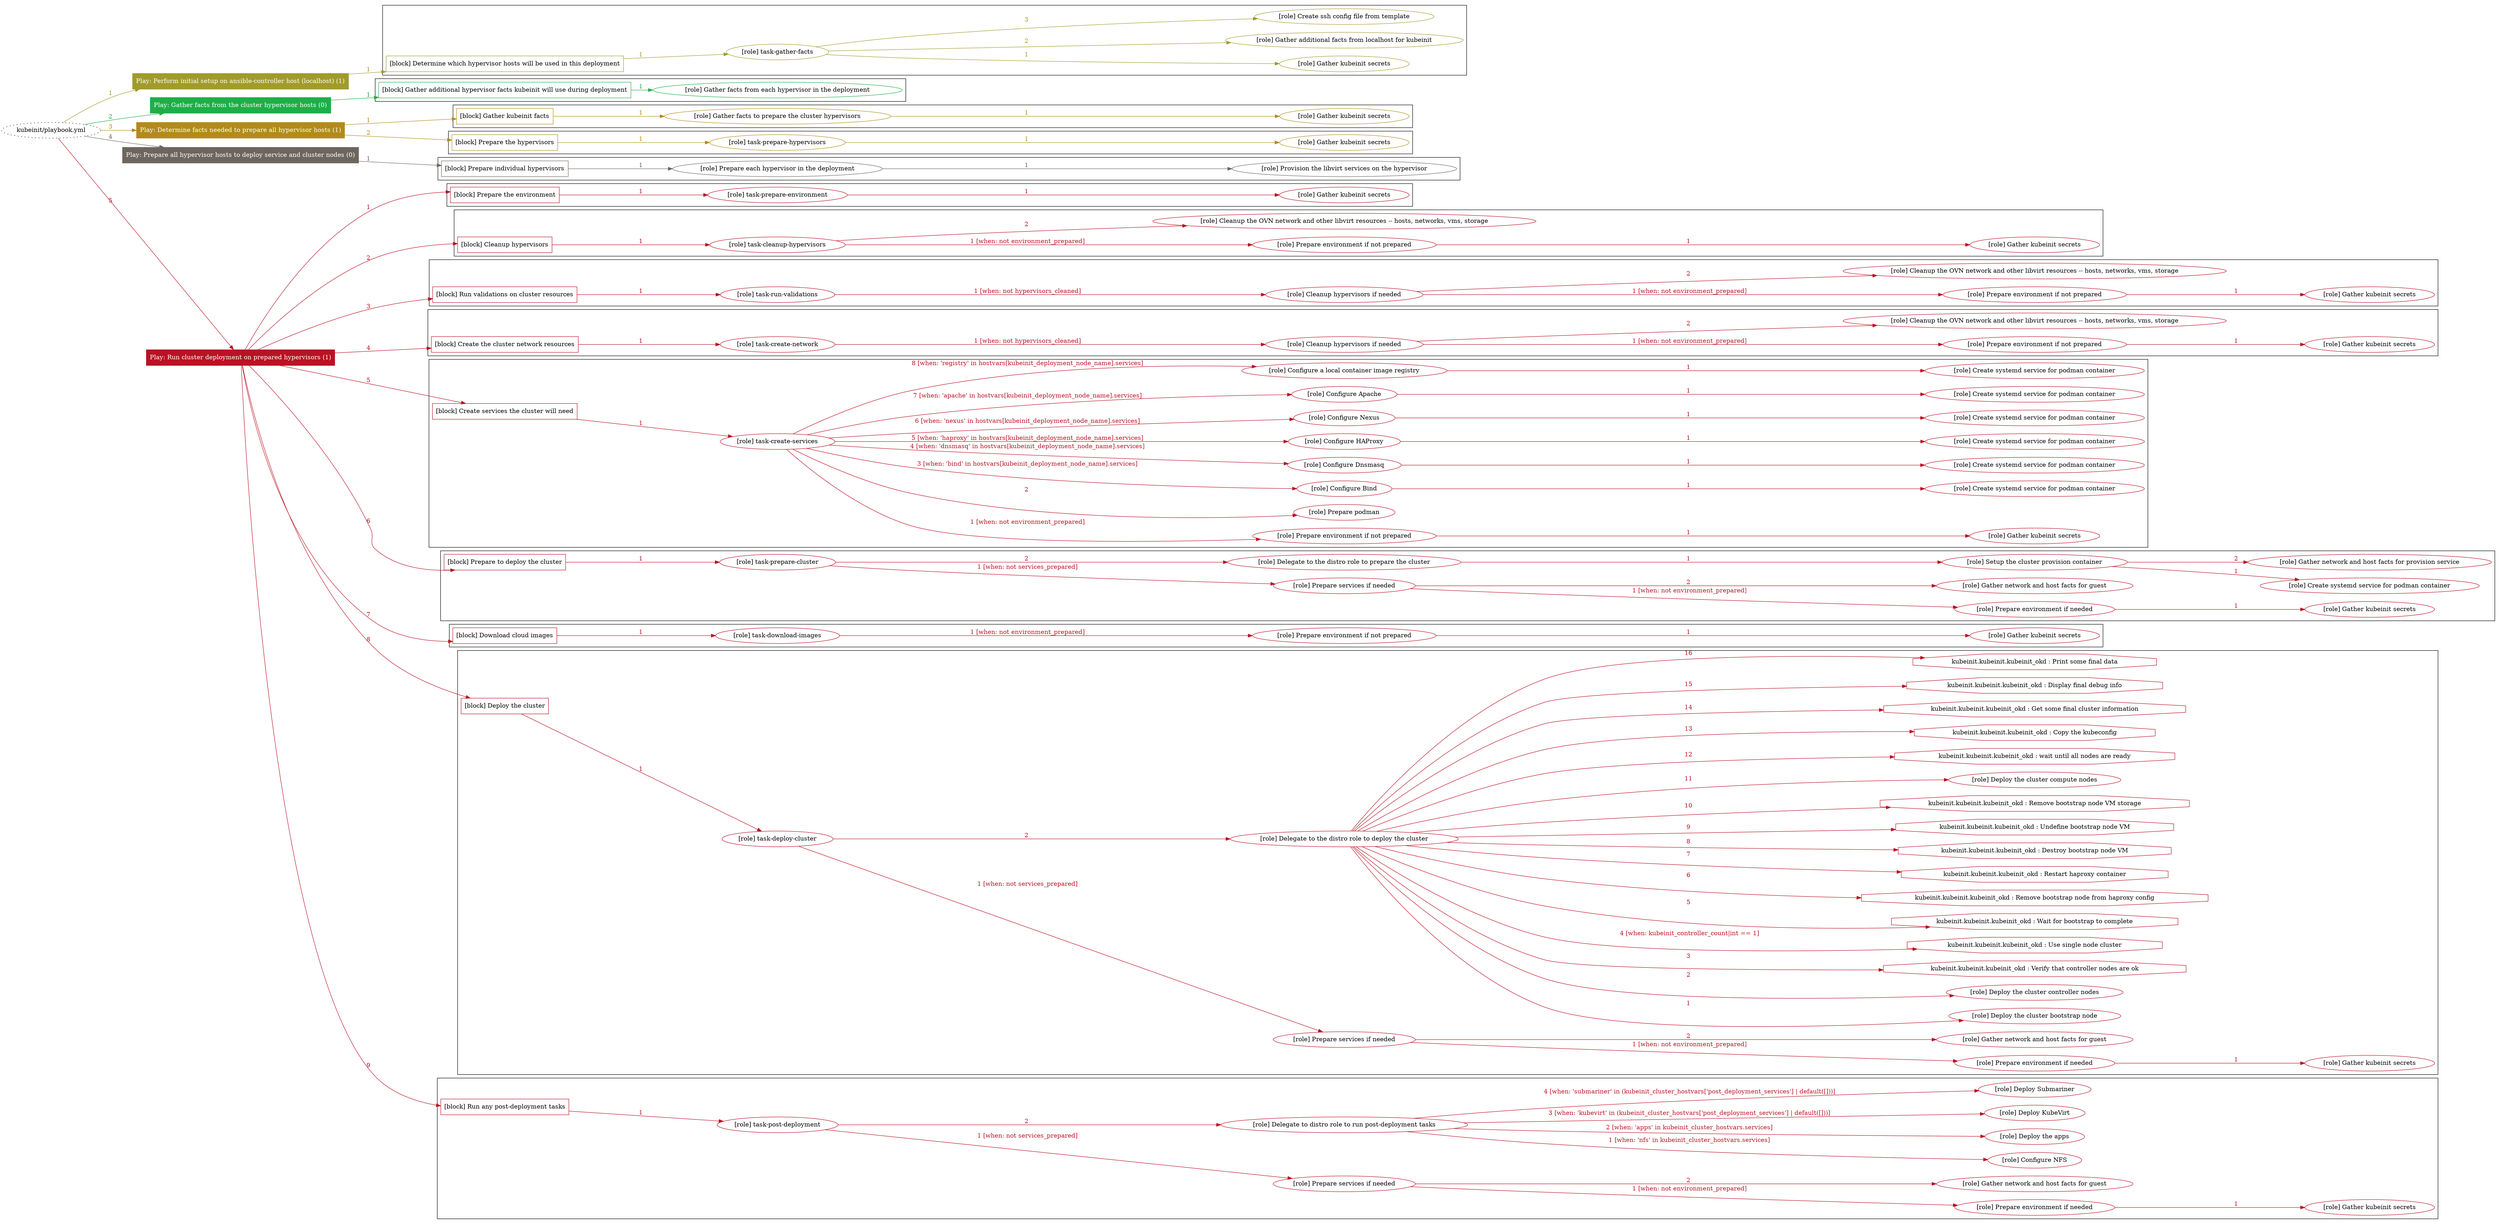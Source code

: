 digraph {
	graph [concentrate=true ordering=in rankdir=LR ratio=fill]
	edge [esep=5 sep=10]
	"kubeinit/playbook.yml" [URL="/home/runner/work/kubeinit/kubeinit/kubeinit/playbook.yml" id=playbook_cdcf91ca style=dotted]
	"kubeinit/playbook.yml" -> play_20000c33 [label="1 " color="#a19b2b" fontcolor="#a19b2b" id=edge_b2b30b77 labeltooltip="1 " tooltip="1 "]
	subgraph "Play: Perform initial setup on ansible-controller host (localhost) (1)" {
		play_20000c33 [label="Play: Perform initial setup on ansible-controller host (localhost) (1)" URL="/home/runner/work/kubeinit/kubeinit/kubeinit/playbook.yml" color="#a19b2b" fontcolor="#ffffff" id=play_20000c33 shape=box style=filled tooltip=localhost]
		play_20000c33 -> block_fe7b8120 [label=1 color="#a19b2b" fontcolor="#a19b2b" id=edge_cc1b1c61 labeltooltip=1 tooltip=1]
		subgraph cluster_block_fe7b8120 {
			block_fe7b8120 [label="[block] Determine which hypervisor hosts will be used in this deployment" URL="/home/runner/work/kubeinit/kubeinit/kubeinit/playbook.yml" color="#a19b2b" id=block_fe7b8120 labeltooltip="Determine which hypervisor hosts will be used in this deployment" shape=box tooltip="Determine which hypervisor hosts will be used in this deployment"]
			block_fe7b8120 -> role_e2d77a58 [label="1 " color="#a19b2b" fontcolor="#a19b2b" id=edge_cd5fce16 labeltooltip="1 " tooltip="1 "]
			subgraph "task-gather-facts" {
				role_e2d77a58 [label="[role] task-gather-facts" URL="/home/runner/work/kubeinit/kubeinit/kubeinit/playbook.yml" color="#a19b2b" id=role_e2d77a58 tooltip="task-gather-facts"]
				role_e2d77a58 -> role_bd6560f5 [label="1 " color="#a19b2b" fontcolor="#a19b2b" id=edge_88cd9d3e labeltooltip="1 " tooltip="1 "]
				subgraph "Gather kubeinit secrets" {
					role_bd6560f5 [label="[role] Gather kubeinit secrets" URL="/home/runner/.ansible/collections/ansible_collections/kubeinit/kubeinit/roles/kubeinit_prepare/tasks/build_hypervisors_group.yml" color="#a19b2b" id=role_bd6560f5 tooltip="Gather kubeinit secrets"]
				}
				role_e2d77a58 -> role_5f277243 [label="2 " color="#a19b2b" fontcolor="#a19b2b" id=edge_ef318322 labeltooltip="2 " tooltip="2 "]
				subgraph "Gather additional facts from localhost for kubeinit" {
					role_5f277243 [label="[role] Gather additional facts from localhost for kubeinit" URL="/home/runner/.ansible/collections/ansible_collections/kubeinit/kubeinit/roles/kubeinit_prepare/tasks/build_hypervisors_group.yml" color="#a19b2b" id=role_5f277243 tooltip="Gather additional facts from localhost for kubeinit"]
				}
				role_e2d77a58 -> role_e920f8eb [label="3 " color="#a19b2b" fontcolor="#a19b2b" id=edge_49e1c3e4 labeltooltip="3 " tooltip="3 "]
				subgraph "Create ssh config file from template" {
					role_e920f8eb [label="[role] Create ssh config file from template" URL="/home/runner/.ansible/collections/ansible_collections/kubeinit/kubeinit/roles/kubeinit_prepare/tasks/build_hypervisors_group.yml" color="#a19b2b" id=role_e920f8eb tooltip="Create ssh config file from template"]
				}
			}
		}
	}
	"kubeinit/playbook.yml" -> play_f40bc99e [label="2 " color="#1eae48" fontcolor="#1eae48" id=edge_8e797266 labeltooltip="2 " tooltip="2 "]
	subgraph "Play: Gather facts from the cluster hypervisor hosts (0)" {
		play_f40bc99e [label="Play: Gather facts from the cluster hypervisor hosts (0)" URL="/home/runner/work/kubeinit/kubeinit/kubeinit/playbook.yml" color="#1eae48" fontcolor="#ffffff" id=play_f40bc99e shape=box style=filled tooltip="Play: Gather facts from the cluster hypervisor hosts (0)"]
		play_f40bc99e -> block_2a75edd6 [label=1 color="#1eae48" fontcolor="#1eae48" id=edge_782f94c9 labeltooltip=1 tooltip=1]
		subgraph cluster_block_2a75edd6 {
			block_2a75edd6 [label="[block] Gather additional hypervisor facts kubeinit will use during deployment" URL="/home/runner/work/kubeinit/kubeinit/kubeinit/playbook.yml" color="#1eae48" id=block_2a75edd6 labeltooltip="Gather additional hypervisor facts kubeinit will use during deployment" shape=box tooltip="Gather additional hypervisor facts kubeinit will use during deployment"]
			block_2a75edd6 -> role_65287546 [label="1 " color="#1eae48" fontcolor="#1eae48" id=edge_516114f4 labeltooltip="1 " tooltip="1 "]
			subgraph "Gather facts from each hypervisor in the deployment" {
				role_65287546 [label="[role] Gather facts from each hypervisor in the deployment" URL="/home/runner/work/kubeinit/kubeinit/kubeinit/playbook.yml" color="#1eae48" id=role_65287546 tooltip="Gather facts from each hypervisor in the deployment"]
			}
		}
	}
	"kubeinit/playbook.yml" -> play_60d10ea7 [label="3 " color="#b28b19" fontcolor="#b28b19" id=edge_b1727bb1 labeltooltip="3 " tooltip="3 "]
	subgraph "Play: Determine facts needed to prepare all hypervisor hosts (1)" {
		play_60d10ea7 [label="Play: Determine facts needed to prepare all hypervisor hosts (1)" URL="/home/runner/work/kubeinit/kubeinit/kubeinit/playbook.yml" color="#b28b19" fontcolor="#ffffff" id=play_60d10ea7 shape=box style=filled tooltip=localhost]
		play_60d10ea7 -> block_5278f929 [label=1 color="#b28b19" fontcolor="#b28b19" id=edge_2fda7fba labeltooltip=1 tooltip=1]
		subgraph cluster_block_5278f929 {
			block_5278f929 [label="[block] Gather kubeinit facts" URL="/home/runner/work/kubeinit/kubeinit/kubeinit/playbook.yml" color="#b28b19" id=block_5278f929 labeltooltip="Gather kubeinit facts" shape=box tooltip="Gather kubeinit facts"]
			block_5278f929 -> role_9962c136 [label="1 " color="#b28b19" fontcolor="#b28b19" id=edge_bae1a397 labeltooltip="1 " tooltip="1 "]
			subgraph "Gather facts to prepare the cluster hypervisors" {
				role_9962c136 [label="[role] Gather facts to prepare the cluster hypervisors" URL="/home/runner/work/kubeinit/kubeinit/kubeinit/playbook.yml" color="#b28b19" id=role_9962c136 tooltip="Gather facts to prepare the cluster hypervisors"]
				role_9962c136 -> role_4e48b8d2 [label="1 " color="#b28b19" fontcolor="#b28b19" id=edge_96f3c846 labeltooltip="1 " tooltip="1 "]
				subgraph "Gather kubeinit secrets" {
					role_4e48b8d2 [label="[role] Gather kubeinit secrets" URL="/home/runner/.ansible/collections/ansible_collections/kubeinit/kubeinit/roles/kubeinit_prepare/tasks/gather_kubeinit_facts.yml" color="#b28b19" id=role_4e48b8d2 tooltip="Gather kubeinit secrets"]
				}
			}
		}
		play_60d10ea7 -> block_e19848ca [label=2 color="#b28b19" fontcolor="#b28b19" id=edge_10f6b3ef labeltooltip=2 tooltip=2]
		subgraph cluster_block_e19848ca {
			block_e19848ca [label="[block] Prepare the hypervisors" URL="/home/runner/work/kubeinit/kubeinit/kubeinit/playbook.yml" color="#b28b19" id=block_e19848ca labeltooltip="Prepare the hypervisors" shape=box tooltip="Prepare the hypervisors"]
			block_e19848ca -> role_ff356c99 [label="1 " color="#b28b19" fontcolor="#b28b19" id=edge_a83b4007 labeltooltip="1 " tooltip="1 "]
			subgraph "task-prepare-hypervisors" {
				role_ff356c99 [label="[role] task-prepare-hypervisors" URL="/home/runner/work/kubeinit/kubeinit/kubeinit/playbook.yml" color="#b28b19" id=role_ff356c99 tooltip="task-prepare-hypervisors"]
				role_ff356c99 -> role_34fe7633 [label="1 " color="#b28b19" fontcolor="#b28b19" id=edge_6aa49ab9 labeltooltip="1 " tooltip="1 "]
				subgraph "Gather kubeinit secrets" {
					role_34fe7633 [label="[role] Gather kubeinit secrets" URL="/home/runner/.ansible/collections/ansible_collections/kubeinit/kubeinit/roles/kubeinit_prepare/tasks/gather_kubeinit_facts.yml" color="#b28b19" id=role_34fe7633 tooltip="Gather kubeinit secrets"]
				}
			}
		}
	}
	"kubeinit/playbook.yml" -> play_642b12bc [label="4 " color="#6e665e" fontcolor="#6e665e" id=edge_c0691524 labeltooltip="4 " tooltip="4 "]
	subgraph "Play: Prepare all hypervisor hosts to deploy service and cluster nodes (0)" {
		play_642b12bc [label="Play: Prepare all hypervisor hosts to deploy service and cluster nodes (0)" URL="/home/runner/work/kubeinit/kubeinit/kubeinit/playbook.yml" color="#6e665e" fontcolor="#ffffff" id=play_642b12bc shape=box style=filled tooltip="Play: Prepare all hypervisor hosts to deploy service and cluster nodes (0)"]
		play_642b12bc -> block_ef6ce406 [label=1 color="#6e665e" fontcolor="#6e665e" id=edge_dcd97ba3 labeltooltip=1 tooltip=1]
		subgraph cluster_block_ef6ce406 {
			block_ef6ce406 [label="[block] Prepare individual hypervisors" URL="/home/runner/work/kubeinit/kubeinit/kubeinit/playbook.yml" color="#6e665e" id=block_ef6ce406 labeltooltip="Prepare individual hypervisors" shape=box tooltip="Prepare individual hypervisors"]
			block_ef6ce406 -> role_8aa254f4 [label="1 " color="#6e665e" fontcolor="#6e665e" id=edge_7b56d60e labeltooltip="1 " tooltip="1 "]
			subgraph "Prepare each hypervisor in the deployment" {
				role_8aa254f4 [label="[role] Prepare each hypervisor in the deployment" URL="/home/runner/work/kubeinit/kubeinit/kubeinit/playbook.yml" color="#6e665e" id=role_8aa254f4 tooltip="Prepare each hypervisor in the deployment"]
				role_8aa254f4 -> role_71afd983 [label="1 " color="#6e665e" fontcolor="#6e665e" id=edge_860e23d9 labeltooltip="1 " tooltip="1 "]
				subgraph "Provision the libvirt services on the hypervisor" {
					role_71afd983 [label="[role] Provision the libvirt services on the hypervisor" URL="/home/runner/.ansible/collections/ansible_collections/kubeinit/kubeinit/roles/kubeinit_prepare/tasks/prepare_hypervisor.yml" color="#6e665e" id=role_71afd983 tooltip="Provision the libvirt services on the hypervisor"]
				}
			}
		}
	}
	"kubeinit/playbook.yml" -> play_afb99836 [label="5 " color="#ba1224" fontcolor="#ba1224" id=edge_9f61f1b1 labeltooltip="5 " tooltip="5 "]
	subgraph "Play: Run cluster deployment on prepared hypervisors (1)" {
		play_afb99836 [label="Play: Run cluster deployment on prepared hypervisors (1)" URL="/home/runner/work/kubeinit/kubeinit/kubeinit/playbook.yml" color="#ba1224" fontcolor="#ffffff" id=play_afb99836 shape=box style=filled tooltip=localhost]
		play_afb99836 -> block_e33a4110 [label=1 color="#ba1224" fontcolor="#ba1224" id=edge_46bbff5a labeltooltip=1 tooltip=1]
		subgraph cluster_block_e33a4110 {
			block_e33a4110 [label="[block] Prepare the environment" URL="/home/runner/work/kubeinit/kubeinit/kubeinit/playbook.yml" color="#ba1224" id=block_e33a4110 labeltooltip="Prepare the environment" shape=box tooltip="Prepare the environment"]
			block_e33a4110 -> role_db5f92fc [label="1 " color="#ba1224" fontcolor="#ba1224" id=edge_0025e20d labeltooltip="1 " tooltip="1 "]
			subgraph "task-prepare-environment" {
				role_db5f92fc [label="[role] task-prepare-environment" URL="/home/runner/work/kubeinit/kubeinit/kubeinit/playbook.yml" color="#ba1224" id=role_db5f92fc tooltip="task-prepare-environment"]
				role_db5f92fc -> role_b1537a8c [label="1 " color="#ba1224" fontcolor="#ba1224" id=edge_398200ec labeltooltip="1 " tooltip="1 "]
				subgraph "Gather kubeinit secrets" {
					role_b1537a8c [label="[role] Gather kubeinit secrets" URL="/home/runner/.ansible/collections/ansible_collections/kubeinit/kubeinit/roles/kubeinit_prepare/tasks/gather_kubeinit_facts.yml" color="#ba1224" id=role_b1537a8c tooltip="Gather kubeinit secrets"]
				}
			}
		}
		play_afb99836 -> block_9e7a5042 [label=2 color="#ba1224" fontcolor="#ba1224" id=edge_cdf18f1e labeltooltip=2 tooltip=2]
		subgraph cluster_block_9e7a5042 {
			block_9e7a5042 [label="[block] Cleanup hypervisors" URL="/home/runner/work/kubeinit/kubeinit/kubeinit/playbook.yml" color="#ba1224" id=block_9e7a5042 labeltooltip="Cleanup hypervisors" shape=box tooltip="Cleanup hypervisors"]
			block_9e7a5042 -> role_4bc17b44 [label="1 " color="#ba1224" fontcolor="#ba1224" id=edge_46bd84c7 labeltooltip="1 " tooltip="1 "]
			subgraph "task-cleanup-hypervisors" {
				role_4bc17b44 [label="[role] task-cleanup-hypervisors" URL="/home/runner/work/kubeinit/kubeinit/kubeinit/playbook.yml" color="#ba1224" id=role_4bc17b44 tooltip="task-cleanup-hypervisors"]
				role_4bc17b44 -> role_48b19275 [label="1 [when: not environment_prepared]" color="#ba1224" fontcolor="#ba1224" id=edge_17ffc619 labeltooltip="1 [when: not environment_prepared]" tooltip="1 [when: not environment_prepared]"]
				subgraph "Prepare environment if not prepared" {
					role_48b19275 [label="[role] Prepare environment if not prepared" URL="/home/runner/.ansible/collections/ansible_collections/kubeinit/kubeinit/roles/kubeinit_prepare/tasks/cleanup_hypervisors.yml" color="#ba1224" id=role_48b19275 tooltip="Prepare environment if not prepared"]
					role_48b19275 -> role_11ef71fb [label="1 " color="#ba1224" fontcolor="#ba1224" id=edge_85fe2d1f labeltooltip="1 " tooltip="1 "]
					subgraph "Gather kubeinit secrets" {
						role_11ef71fb [label="[role] Gather kubeinit secrets" URL="/home/runner/.ansible/collections/ansible_collections/kubeinit/kubeinit/roles/kubeinit_prepare/tasks/gather_kubeinit_facts.yml" color="#ba1224" id=role_11ef71fb tooltip="Gather kubeinit secrets"]
					}
				}
				role_4bc17b44 -> role_2054331f [label="2 " color="#ba1224" fontcolor="#ba1224" id=edge_cf33a03c labeltooltip="2 " tooltip="2 "]
				subgraph "Cleanup the OVN network and other libvirt resources -- hosts, networks, vms, storage" {
					role_2054331f [label="[role] Cleanup the OVN network and other libvirt resources -- hosts, networks, vms, storage" URL="/home/runner/.ansible/collections/ansible_collections/kubeinit/kubeinit/roles/kubeinit_prepare/tasks/cleanup_hypervisors.yml" color="#ba1224" id=role_2054331f tooltip="Cleanup the OVN network and other libvirt resources -- hosts, networks, vms, storage"]
				}
			}
		}
		play_afb99836 -> block_d18d680c [label=3 color="#ba1224" fontcolor="#ba1224" id=edge_1d0f8bf7 labeltooltip=3 tooltip=3]
		subgraph cluster_block_d18d680c {
			block_d18d680c [label="[block] Run validations on cluster resources" URL="/home/runner/work/kubeinit/kubeinit/kubeinit/playbook.yml" color="#ba1224" id=block_d18d680c labeltooltip="Run validations on cluster resources" shape=box tooltip="Run validations on cluster resources"]
			block_d18d680c -> role_17cd74c9 [label="1 " color="#ba1224" fontcolor="#ba1224" id=edge_e886e019 labeltooltip="1 " tooltip="1 "]
			subgraph "task-run-validations" {
				role_17cd74c9 [label="[role] task-run-validations" URL="/home/runner/work/kubeinit/kubeinit/kubeinit/playbook.yml" color="#ba1224" id=role_17cd74c9 tooltip="task-run-validations"]
				role_17cd74c9 -> role_17566e73 [label="1 [when: not hypervisors_cleaned]" color="#ba1224" fontcolor="#ba1224" id=edge_dacb49e2 labeltooltip="1 [when: not hypervisors_cleaned]" tooltip="1 [when: not hypervisors_cleaned]"]
				subgraph "Cleanup hypervisors if needed" {
					role_17566e73 [label="[role] Cleanup hypervisors if needed" URL="/home/runner/.ansible/collections/ansible_collections/kubeinit/kubeinit/roles/kubeinit_validations/tasks/main.yml" color="#ba1224" id=role_17566e73 tooltip="Cleanup hypervisors if needed"]
					role_17566e73 -> role_fead8720 [label="1 [when: not environment_prepared]" color="#ba1224" fontcolor="#ba1224" id=edge_38f66e8d labeltooltip="1 [when: not environment_prepared]" tooltip="1 [when: not environment_prepared]"]
					subgraph "Prepare environment if not prepared" {
						role_fead8720 [label="[role] Prepare environment if not prepared" URL="/home/runner/.ansible/collections/ansible_collections/kubeinit/kubeinit/roles/kubeinit_prepare/tasks/cleanup_hypervisors.yml" color="#ba1224" id=role_fead8720 tooltip="Prepare environment if not prepared"]
						role_fead8720 -> role_7ac2cb74 [label="1 " color="#ba1224" fontcolor="#ba1224" id=edge_aa9ea0a3 labeltooltip="1 " tooltip="1 "]
						subgraph "Gather kubeinit secrets" {
							role_7ac2cb74 [label="[role] Gather kubeinit secrets" URL="/home/runner/.ansible/collections/ansible_collections/kubeinit/kubeinit/roles/kubeinit_prepare/tasks/gather_kubeinit_facts.yml" color="#ba1224" id=role_7ac2cb74 tooltip="Gather kubeinit secrets"]
						}
					}
					role_17566e73 -> role_d3f5f055 [label="2 " color="#ba1224" fontcolor="#ba1224" id=edge_991da33c labeltooltip="2 " tooltip="2 "]
					subgraph "Cleanup the OVN network and other libvirt resources -- hosts, networks, vms, storage" {
						role_d3f5f055 [label="[role] Cleanup the OVN network and other libvirt resources -- hosts, networks, vms, storage" URL="/home/runner/.ansible/collections/ansible_collections/kubeinit/kubeinit/roles/kubeinit_prepare/tasks/cleanup_hypervisors.yml" color="#ba1224" id=role_d3f5f055 tooltip="Cleanup the OVN network and other libvirt resources -- hosts, networks, vms, storage"]
					}
				}
			}
		}
		play_afb99836 -> block_36cd2ca1 [label=4 color="#ba1224" fontcolor="#ba1224" id=edge_289bd09f labeltooltip=4 tooltip=4]
		subgraph cluster_block_36cd2ca1 {
			block_36cd2ca1 [label="[block] Create the cluster network resources" URL="/home/runner/work/kubeinit/kubeinit/kubeinit/playbook.yml" color="#ba1224" id=block_36cd2ca1 labeltooltip="Create the cluster network resources" shape=box tooltip="Create the cluster network resources"]
			block_36cd2ca1 -> role_13b9d389 [label="1 " color="#ba1224" fontcolor="#ba1224" id=edge_fa255bed labeltooltip="1 " tooltip="1 "]
			subgraph "task-create-network" {
				role_13b9d389 [label="[role] task-create-network" URL="/home/runner/work/kubeinit/kubeinit/kubeinit/playbook.yml" color="#ba1224" id=role_13b9d389 tooltip="task-create-network"]
				role_13b9d389 -> role_b3f3592b [label="1 [when: not hypervisors_cleaned]" color="#ba1224" fontcolor="#ba1224" id=edge_f0c30307 labeltooltip="1 [when: not hypervisors_cleaned]" tooltip="1 [when: not hypervisors_cleaned]"]
				subgraph "Cleanup hypervisors if needed" {
					role_b3f3592b [label="[role] Cleanup hypervisors if needed" URL="/home/runner/.ansible/collections/ansible_collections/kubeinit/kubeinit/roles/kubeinit_libvirt/tasks/create_network.yml" color="#ba1224" id=role_b3f3592b tooltip="Cleanup hypervisors if needed"]
					role_b3f3592b -> role_058c17e5 [label="1 [when: not environment_prepared]" color="#ba1224" fontcolor="#ba1224" id=edge_18dc95d4 labeltooltip="1 [when: not environment_prepared]" tooltip="1 [when: not environment_prepared]"]
					subgraph "Prepare environment if not prepared" {
						role_058c17e5 [label="[role] Prepare environment if not prepared" URL="/home/runner/.ansible/collections/ansible_collections/kubeinit/kubeinit/roles/kubeinit_prepare/tasks/cleanup_hypervisors.yml" color="#ba1224" id=role_058c17e5 tooltip="Prepare environment if not prepared"]
						role_058c17e5 -> role_465d82a4 [label="1 " color="#ba1224" fontcolor="#ba1224" id=edge_45e919b0 labeltooltip="1 " tooltip="1 "]
						subgraph "Gather kubeinit secrets" {
							role_465d82a4 [label="[role] Gather kubeinit secrets" URL="/home/runner/.ansible/collections/ansible_collections/kubeinit/kubeinit/roles/kubeinit_prepare/tasks/gather_kubeinit_facts.yml" color="#ba1224" id=role_465d82a4 tooltip="Gather kubeinit secrets"]
						}
					}
					role_b3f3592b -> role_06eb025e [label="2 " color="#ba1224" fontcolor="#ba1224" id=edge_05524049 labeltooltip="2 " tooltip="2 "]
					subgraph "Cleanup the OVN network and other libvirt resources -- hosts, networks, vms, storage" {
						role_06eb025e [label="[role] Cleanup the OVN network and other libvirt resources -- hosts, networks, vms, storage" URL="/home/runner/.ansible/collections/ansible_collections/kubeinit/kubeinit/roles/kubeinit_prepare/tasks/cleanup_hypervisors.yml" color="#ba1224" id=role_06eb025e tooltip="Cleanup the OVN network and other libvirt resources -- hosts, networks, vms, storage"]
					}
				}
			}
		}
		play_afb99836 -> block_7c675481 [label=5 color="#ba1224" fontcolor="#ba1224" id=edge_ff836eca labeltooltip=5 tooltip=5]
		subgraph cluster_block_7c675481 {
			block_7c675481 [label="[block] Create services the cluster will need" URL="/home/runner/work/kubeinit/kubeinit/kubeinit/playbook.yml" color="#ba1224" id=block_7c675481 labeltooltip="Create services the cluster will need" shape=box tooltip="Create services the cluster will need"]
			block_7c675481 -> role_45ecc0d4 [label="1 " color="#ba1224" fontcolor="#ba1224" id=edge_8478489d labeltooltip="1 " tooltip="1 "]
			subgraph "task-create-services" {
				role_45ecc0d4 [label="[role] task-create-services" URL="/home/runner/work/kubeinit/kubeinit/kubeinit/playbook.yml" color="#ba1224" id=role_45ecc0d4 tooltip="task-create-services"]
				role_45ecc0d4 -> role_79588732 [label="1 [when: not environment_prepared]" color="#ba1224" fontcolor="#ba1224" id=edge_5bcfb3c3 labeltooltip="1 [when: not environment_prepared]" tooltip="1 [when: not environment_prepared]"]
				subgraph "Prepare environment if not prepared" {
					role_79588732 [label="[role] Prepare environment if not prepared" URL="/home/runner/.ansible/collections/ansible_collections/kubeinit/kubeinit/roles/kubeinit_services/tasks/main.yml" color="#ba1224" id=role_79588732 tooltip="Prepare environment if not prepared"]
					role_79588732 -> role_524c6c0a [label="1 " color="#ba1224" fontcolor="#ba1224" id=edge_649eb2b4 labeltooltip="1 " tooltip="1 "]
					subgraph "Gather kubeinit secrets" {
						role_524c6c0a [label="[role] Gather kubeinit secrets" URL="/home/runner/.ansible/collections/ansible_collections/kubeinit/kubeinit/roles/kubeinit_prepare/tasks/gather_kubeinit_facts.yml" color="#ba1224" id=role_524c6c0a tooltip="Gather kubeinit secrets"]
					}
				}
				role_45ecc0d4 -> role_aabd9091 [label="2 " color="#ba1224" fontcolor="#ba1224" id=edge_7be61a06 labeltooltip="2 " tooltip="2 "]
				subgraph "Prepare podman" {
					role_aabd9091 [label="[role] Prepare podman" URL="/home/runner/.ansible/collections/ansible_collections/kubeinit/kubeinit/roles/kubeinit_services/tasks/00_create_service_pod.yml" color="#ba1224" id=role_aabd9091 tooltip="Prepare podman"]
				}
				role_45ecc0d4 -> role_1ab0cdc1 [label="3 [when: 'bind' in hostvars[kubeinit_deployment_node_name].services]" color="#ba1224" fontcolor="#ba1224" id=edge_62f27f18 labeltooltip="3 [when: 'bind' in hostvars[kubeinit_deployment_node_name].services]" tooltip="3 [when: 'bind' in hostvars[kubeinit_deployment_node_name].services]"]
				subgraph "Configure Bind" {
					role_1ab0cdc1 [label="[role] Configure Bind" URL="/home/runner/.ansible/collections/ansible_collections/kubeinit/kubeinit/roles/kubeinit_services/tasks/start_services_containers.yml" color="#ba1224" id=role_1ab0cdc1 tooltip="Configure Bind"]
					role_1ab0cdc1 -> role_ad63b037 [label="1 " color="#ba1224" fontcolor="#ba1224" id=edge_8fcc866e labeltooltip="1 " tooltip="1 "]
					subgraph "Create systemd service for podman container" {
						role_ad63b037 [label="[role] Create systemd service for podman container" URL="/home/runner/.ansible/collections/ansible_collections/kubeinit/kubeinit/roles/kubeinit_bind/tasks/main.yml" color="#ba1224" id=role_ad63b037 tooltip="Create systemd service for podman container"]
					}
				}
				role_45ecc0d4 -> role_7da6fe41 [label="4 [when: 'dnsmasq' in hostvars[kubeinit_deployment_node_name].services]" color="#ba1224" fontcolor="#ba1224" id=edge_6717e182 labeltooltip="4 [when: 'dnsmasq' in hostvars[kubeinit_deployment_node_name].services]" tooltip="4 [when: 'dnsmasq' in hostvars[kubeinit_deployment_node_name].services]"]
				subgraph "Configure Dnsmasq" {
					role_7da6fe41 [label="[role] Configure Dnsmasq" URL="/home/runner/.ansible/collections/ansible_collections/kubeinit/kubeinit/roles/kubeinit_services/tasks/start_services_containers.yml" color="#ba1224" id=role_7da6fe41 tooltip="Configure Dnsmasq"]
					role_7da6fe41 -> role_bb68750f [label="1 " color="#ba1224" fontcolor="#ba1224" id=edge_355db93c labeltooltip="1 " tooltip="1 "]
					subgraph "Create systemd service for podman container" {
						role_bb68750f [label="[role] Create systemd service for podman container" URL="/home/runner/.ansible/collections/ansible_collections/kubeinit/kubeinit/roles/kubeinit_dnsmasq/tasks/main.yml" color="#ba1224" id=role_bb68750f tooltip="Create systemd service for podman container"]
					}
				}
				role_45ecc0d4 -> role_2a8626d2 [label="5 [when: 'haproxy' in hostvars[kubeinit_deployment_node_name].services]" color="#ba1224" fontcolor="#ba1224" id=edge_adc0d0ea labeltooltip="5 [when: 'haproxy' in hostvars[kubeinit_deployment_node_name].services]" tooltip="5 [when: 'haproxy' in hostvars[kubeinit_deployment_node_name].services]"]
				subgraph "Configure HAProxy" {
					role_2a8626d2 [label="[role] Configure HAProxy" URL="/home/runner/.ansible/collections/ansible_collections/kubeinit/kubeinit/roles/kubeinit_services/tasks/start_services_containers.yml" color="#ba1224" id=role_2a8626d2 tooltip="Configure HAProxy"]
					role_2a8626d2 -> role_8b0ae5f1 [label="1 " color="#ba1224" fontcolor="#ba1224" id=edge_e2165d90 labeltooltip="1 " tooltip="1 "]
					subgraph "Create systemd service for podman container" {
						role_8b0ae5f1 [label="[role] Create systemd service for podman container" URL="/home/runner/.ansible/collections/ansible_collections/kubeinit/kubeinit/roles/kubeinit_haproxy/tasks/main.yml" color="#ba1224" id=role_8b0ae5f1 tooltip="Create systemd service for podman container"]
					}
				}
				role_45ecc0d4 -> role_f5b0f984 [label="6 [when: 'nexus' in hostvars[kubeinit_deployment_node_name].services]" color="#ba1224" fontcolor="#ba1224" id=edge_e2ea6d9a labeltooltip="6 [when: 'nexus' in hostvars[kubeinit_deployment_node_name].services]" tooltip="6 [when: 'nexus' in hostvars[kubeinit_deployment_node_name].services]"]
				subgraph "Configure Nexus" {
					role_f5b0f984 [label="[role] Configure Nexus" URL="/home/runner/.ansible/collections/ansible_collections/kubeinit/kubeinit/roles/kubeinit_services/tasks/start_services_containers.yml" color="#ba1224" id=role_f5b0f984 tooltip="Configure Nexus"]
					role_f5b0f984 -> role_442a4e32 [label="1 " color="#ba1224" fontcolor="#ba1224" id=edge_c703048f labeltooltip="1 " tooltip="1 "]
					subgraph "Create systemd service for podman container" {
						role_442a4e32 [label="[role] Create systemd service for podman container" URL="/home/runner/.ansible/collections/ansible_collections/kubeinit/kubeinit/roles/kubeinit_nexus/tasks/main.yml" color="#ba1224" id=role_442a4e32 tooltip="Create systemd service for podman container"]
					}
				}
				role_45ecc0d4 -> role_50119f0f [label="7 [when: 'apache' in hostvars[kubeinit_deployment_node_name].services]" color="#ba1224" fontcolor="#ba1224" id=edge_f885493d labeltooltip="7 [when: 'apache' in hostvars[kubeinit_deployment_node_name].services]" tooltip="7 [when: 'apache' in hostvars[kubeinit_deployment_node_name].services]"]
				subgraph "Configure Apache" {
					role_50119f0f [label="[role] Configure Apache" URL="/home/runner/.ansible/collections/ansible_collections/kubeinit/kubeinit/roles/kubeinit_services/tasks/start_services_containers.yml" color="#ba1224" id=role_50119f0f tooltip="Configure Apache"]
					role_50119f0f -> role_e6889eb3 [label="1 " color="#ba1224" fontcolor="#ba1224" id=edge_4f628717 labeltooltip="1 " tooltip="1 "]
					subgraph "Create systemd service for podman container" {
						role_e6889eb3 [label="[role] Create systemd service for podman container" URL="/home/runner/.ansible/collections/ansible_collections/kubeinit/kubeinit/roles/kubeinit_apache/tasks/main.yml" color="#ba1224" id=role_e6889eb3 tooltip="Create systemd service for podman container"]
					}
				}
				role_45ecc0d4 -> role_3738134d [label="8 [when: 'registry' in hostvars[kubeinit_deployment_node_name].services]" color="#ba1224" fontcolor="#ba1224" id=edge_f5a3c2d7 labeltooltip="8 [when: 'registry' in hostvars[kubeinit_deployment_node_name].services]" tooltip="8 [when: 'registry' in hostvars[kubeinit_deployment_node_name].services]"]
				subgraph "Configure a local container image registry" {
					role_3738134d [label="[role] Configure a local container image registry" URL="/home/runner/.ansible/collections/ansible_collections/kubeinit/kubeinit/roles/kubeinit_services/tasks/start_services_containers.yml" color="#ba1224" id=role_3738134d tooltip="Configure a local container image registry"]
					role_3738134d -> role_886f021e [label="1 " color="#ba1224" fontcolor="#ba1224" id=edge_ecd336f2 labeltooltip="1 " tooltip="1 "]
					subgraph "Create systemd service for podman container" {
						role_886f021e [label="[role] Create systemd service for podman container" URL="/home/runner/.ansible/collections/ansible_collections/kubeinit/kubeinit/roles/kubeinit_registry/tasks/main.yml" color="#ba1224" id=role_886f021e tooltip="Create systemd service for podman container"]
					}
				}
			}
		}
		play_afb99836 -> block_35f4a525 [label=6 color="#ba1224" fontcolor="#ba1224" id=edge_435ced0d labeltooltip=6 tooltip=6]
		subgraph cluster_block_35f4a525 {
			block_35f4a525 [label="[block] Prepare to deploy the cluster" URL="/home/runner/work/kubeinit/kubeinit/kubeinit/playbook.yml" color="#ba1224" id=block_35f4a525 labeltooltip="Prepare to deploy the cluster" shape=box tooltip="Prepare to deploy the cluster"]
			block_35f4a525 -> role_834a6d46 [label="1 " color="#ba1224" fontcolor="#ba1224" id=edge_2dab5d12 labeltooltip="1 " tooltip="1 "]
			subgraph "task-prepare-cluster" {
				role_834a6d46 [label="[role] task-prepare-cluster" URL="/home/runner/work/kubeinit/kubeinit/kubeinit/playbook.yml" color="#ba1224" id=role_834a6d46 tooltip="task-prepare-cluster"]
				role_834a6d46 -> role_b5962da7 [label="1 [when: not services_prepared]" color="#ba1224" fontcolor="#ba1224" id=edge_e4fda490 labeltooltip="1 [when: not services_prepared]" tooltip="1 [when: not services_prepared]"]
				subgraph "Prepare services if needed" {
					role_b5962da7 [label="[role] Prepare services if needed" URL="/home/runner/.ansible/collections/ansible_collections/kubeinit/kubeinit/roles/kubeinit_prepare/tasks/prepare_cluster.yml" color="#ba1224" id=role_b5962da7 tooltip="Prepare services if needed"]
					role_b5962da7 -> role_e6b01042 [label="1 [when: not environment_prepared]" color="#ba1224" fontcolor="#ba1224" id=edge_2124e457 labeltooltip="1 [when: not environment_prepared]" tooltip="1 [when: not environment_prepared]"]
					subgraph "Prepare environment if needed" {
						role_e6b01042 [label="[role] Prepare environment if needed" URL="/home/runner/.ansible/collections/ansible_collections/kubeinit/kubeinit/roles/kubeinit_services/tasks/prepare_services.yml" color="#ba1224" id=role_e6b01042 tooltip="Prepare environment if needed"]
						role_e6b01042 -> role_74a4c36a [label="1 " color="#ba1224" fontcolor="#ba1224" id=edge_a3113c0b labeltooltip="1 " tooltip="1 "]
						subgraph "Gather kubeinit secrets" {
							role_74a4c36a [label="[role] Gather kubeinit secrets" URL="/home/runner/.ansible/collections/ansible_collections/kubeinit/kubeinit/roles/kubeinit_prepare/tasks/gather_kubeinit_facts.yml" color="#ba1224" id=role_74a4c36a tooltip="Gather kubeinit secrets"]
						}
					}
					role_b5962da7 -> role_87d74daf [label="2 " color="#ba1224" fontcolor="#ba1224" id=edge_b5bc19f7 labeltooltip="2 " tooltip="2 "]
					subgraph "Gather network and host facts for guest" {
						role_87d74daf [label="[role] Gather network and host facts for guest" URL="/home/runner/.ansible/collections/ansible_collections/kubeinit/kubeinit/roles/kubeinit_services/tasks/prepare_services.yml" color="#ba1224" id=role_87d74daf tooltip="Gather network and host facts for guest"]
					}
				}
				role_834a6d46 -> role_c675ad4b [label="2 " color="#ba1224" fontcolor="#ba1224" id=edge_723610e1 labeltooltip="2 " tooltip="2 "]
				subgraph "Delegate to the distro role to prepare the cluster" {
					role_c675ad4b [label="[role] Delegate to the distro role to prepare the cluster" URL="/home/runner/.ansible/collections/ansible_collections/kubeinit/kubeinit/roles/kubeinit_prepare/tasks/prepare_cluster.yml" color="#ba1224" id=role_c675ad4b tooltip="Delegate to the distro role to prepare the cluster"]
					role_c675ad4b -> role_065e67a5 [label="1 " color="#ba1224" fontcolor="#ba1224" id=edge_998ed181 labeltooltip="1 " tooltip="1 "]
					subgraph "Setup the cluster provision container" {
						role_065e67a5 [label="[role] Setup the cluster provision container" URL="/home/runner/.ansible/collections/ansible_collections/kubeinit/kubeinit/roles/kubeinit_okd/tasks/prepare_cluster.yml" color="#ba1224" id=role_065e67a5 tooltip="Setup the cluster provision container"]
						role_065e67a5 -> role_b81da0c1 [label="1 " color="#ba1224" fontcolor="#ba1224" id=edge_09b0fe2b labeltooltip="1 " tooltip="1 "]
						subgraph "Create systemd service for podman container" {
							role_b81da0c1 [label="[role] Create systemd service for podman container" URL="/home/runner/.ansible/collections/ansible_collections/kubeinit/kubeinit/roles/kubeinit_services/tasks/create_provision_container.yml" color="#ba1224" id=role_b81da0c1 tooltip="Create systemd service for podman container"]
						}
						role_065e67a5 -> role_1ab73a0e [label="2 " color="#ba1224" fontcolor="#ba1224" id=edge_7c5aceb0 labeltooltip="2 " tooltip="2 "]
						subgraph "Gather network and host facts for provision service" {
							role_1ab73a0e [label="[role] Gather network and host facts for provision service" URL="/home/runner/.ansible/collections/ansible_collections/kubeinit/kubeinit/roles/kubeinit_services/tasks/create_provision_container.yml" color="#ba1224" id=role_1ab73a0e tooltip="Gather network and host facts for provision service"]
						}
					}
				}
			}
		}
		play_afb99836 -> block_a040eaa7 [label=7 color="#ba1224" fontcolor="#ba1224" id=edge_af201449 labeltooltip=7 tooltip=7]
		subgraph cluster_block_a040eaa7 {
			block_a040eaa7 [label="[block] Download cloud images" URL="/home/runner/work/kubeinit/kubeinit/kubeinit/playbook.yml" color="#ba1224" id=block_a040eaa7 labeltooltip="Download cloud images" shape=box tooltip="Download cloud images"]
			block_a040eaa7 -> role_396293d6 [label="1 " color="#ba1224" fontcolor="#ba1224" id=edge_fa18d0b0 labeltooltip="1 " tooltip="1 "]
			subgraph "task-download-images" {
				role_396293d6 [label="[role] task-download-images" URL="/home/runner/work/kubeinit/kubeinit/kubeinit/playbook.yml" color="#ba1224" id=role_396293d6 tooltip="task-download-images"]
				role_396293d6 -> role_e77d232b [label="1 [when: not environment_prepared]" color="#ba1224" fontcolor="#ba1224" id=edge_8a79d6a3 labeltooltip="1 [when: not environment_prepared]" tooltip="1 [when: not environment_prepared]"]
				subgraph "Prepare environment if not prepared" {
					role_e77d232b [label="[role] Prepare environment if not prepared" URL="/home/runner/.ansible/collections/ansible_collections/kubeinit/kubeinit/roles/kubeinit_libvirt/tasks/download_cloud_images.yml" color="#ba1224" id=role_e77d232b tooltip="Prepare environment if not prepared"]
					role_e77d232b -> role_341cac56 [label="1 " color="#ba1224" fontcolor="#ba1224" id=edge_e363e9b6 labeltooltip="1 " tooltip="1 "]
					subgraph "Gather kubeinit secrets" {
						role_341cac56 [label="[role] Gather kubeinit secrets" URL="/home/runner/.ansible/collections/ansible_collections/kubeinit/kubeinit/roles/kubeinit_prepare/tasks/gather_kubeinit_facts.yml" color="#ba1224" id=role_341cac56 tooltip="Gather kubeinit secrets"]
					}
				}
			}
		}
		play_afb99836 -> block_7c2ff022 [label=8 color="#ba1224" fontcolor="#ba1224" id=edge_f4bad7b8 labeltooltip=8 tooltip=8]
		subgraph cluster_block_7c2ff022 {
			block_7c2ff022 [label="[block] Deploy the cluster" URL="/home/runner/work/kubeinit/kubeinit/kubeinit/playbook.yml" color="#ba1224" id=block_7c2ff022 labeltooltip="Deploy the cluster" shape=box tooltip="Deploy the cluster"]
			block_7c2ff022 -> role_97b0001f [label="1 " color="#ba1224" fontcolor="#ba1224" id=edge_3b021fe9 labeltooltip="1 " tooltip="1 "]
			subgraph "task-deploy-cluster" {
				role_97b0001f [label="[role] task-deploy-cluster" URL="/home/runner/work/kubeinit/kubeinit/kubeinit/playbook.yml" color="#ba1224" id=role_97b0001f tooltip="task-deploy-cluster"]
				role_97b0001f -> role_b7f5c57c [label="1 [when: not services_prepared]" color="#ba1224" fontcolor="#ba1224" id=edge_7d1a5f0b labeltooltip="1 [when: not services_prepared]" tooltip="1 [when: not services_prepared]"]
				subgraph "Prepare services if needed" {
					role_b7f5c57c [label="[role] Prepare services if needed" URL="/home/runner/.ansible/collections/ansible_collections/kubeinit/kubeinit/roles/kubeinit_prepare/tasks/deploy_cluster.yml" color="#ba1224" id=role_b7f5c57c tooltip="Prepare services if needed"]
					role_b7f5c57c -> role_c86e94e4 [label="1 [when: not environment_prepared]" color="#ba1224" fontcolor="#ba1224" id=edge_cfe72411 labeltooltip="1 [when: not environment_prepared]" tooltip="1 [when: not environment_prepared]"]
					subgraph "Prepare environment if needed" {
						role_c86e94e4 [label="[role] Prepare environment if needed" URL="/home/runner/.ansible/collections/ansible_collections/kubeinit/kubeinit/roles/kubeinit_services/tasks/prepare_services.yml" color="#ba1224" id=role_c86e94e4 tooltip="Prepare environment if needed"]
						role_c86e94e4 -> role_eee40102 [label="1 " color="#ba1224" fontcolor="#ba1224" id=edge_82bfc5f4 labeltooltip="1 " tooltip="1 "]
						subgraph "Gather kubeinit secrets" {
							role_eee40102 [label="[role] Gather kubeinit secrets" URL="/home/runner/.ansible/collections/ansible_collections/kubeinit/kubeinit/roles/kubeinit_prepare/tasks/gather_kubeinit_facts.yml" color="#ba1224" id=role_eee40102 tooltip="Gather kubeinit secrets"]
						}
					}
					role_b7f5c57c -> role_597ac4c1 [label="2 " color="#ba1224" fontcolor="#ba1224" id=edge_522927ad labeltooltip="2 " tooltip="2 "]
					subgraph "Gather network and host facts for guest" {
						role_597ac4c1 [label="[role] Gather network and host facts for guest" URL="/home/runner/.ansible/collections/ansible_collections/kubeinit/kubeinit/roles/kubeinit_services/tasks/prepare_services.yml" color="#ba1224" id=role_597ac4c1 tooltip="Gather network and host facts for guest"]
					}
				}
				role_97b0001f -> role_b47082aa [label="2 " color="#ba1224" fontcolor="#ba1224" id=edge_651805d7 labeltooltip="2 " tooltip="2 "]
				subgraph "Delegate to the distro role to deploy the cluster" {
					role_b47082aa [label="[role] Delegate to the distro role to deploy the cluster" URL="/home/runner/.ansible/collections/ansible_collections/kubeinit/kubeinit/roles/kubeinit_prepare/tasks/deploy_cluster.yml" color="#ba1224" id=role_b47082aa tooltip="Delegate to the distro role to deploy the cluster"]
					role_b47082aa -> role_df012a12 [label="1 " color="#ba1224" fontcolor="#ba1224" id=edge_1a595ff2 labeltooltip="1 " tooltip="1 "]
					subgraph "Deploy the cluster bootstrap node" {
						role_df012a12 [label="[role] Deploy the cluster bootstrap node" URL="/home/runner/.ansible/collections/ansible_collections/kubeinit/kubeinit/roles/kubeinit_okd/tasks/main.yml" color="#ba1224" id=role_df012a12 tooltip="Deploy the cluster bootstrap node"]
					}
					role_b47082aa -> role_c633a462 [label="2 " color="#ba1224" fontcolor="#ba1224" id=edge_656fbe96 labeltooltip="2 " tooltip="2 "]
					subgraph "Deploy the cluster controller nodes" {
						role_c633a462 [label="[role] Deploy the cluster controller nodes" URL="/home/runner/.ansible/collections/ansible_collections/kubeinit/kubeinit/roles/kubeinit_okd/tasks/main.yml" color="#ba1224" id=role_c633a462 tooltip="Deploy the cluster controller nodes"]
					}
					task_095d9ad9 [label="kubeinit.kubeinit.kubeinit_okd : Verify that controller nodes are ok" URL="/home/runner/.ansible/collections/ansible_collections/kubeinit/kubeinit/roles/kubeinit_okd/tasks/main.yml" color="#ba1224" id=task_095d9ad9 shape=octagon tooltip="kubeinit.kubeinit.kubeinit_okd : Verify that controller nodes are ok"]
					role_b47082aa -> task_095d9ad9 [label="3 " color="#ba1224" fontcolor="#ba1224" id=edge_de4e2378 labeltooltip="3 " tooltip="3 "]
					task_14fb2b12 [label="kubeinit.kubeinit.kubeinit_okd : Use single node cluster" URL="/home/runner/.ansible/collections/ansible_collections/kubeinit/kubeinit/roles/kubeinit_okd/tasks/main.yml" color="#ba1224" id=task_14fb2b12 shape=octagon tooltip="kubeinit.kubeinit.kubeinit_okd : Use single node cluster"]
					role_b47082aa -> task_14fb2b12 [label="4 [when: kubeinit_controller_count|int == 1]" color="#ba1224" fontcolor="#ba1224" id=edge_cc03f74b labeltooltip="4 [when: kubeinit_controller_count|int == 1]" tooltip="4 [when: kubeinit_controller_count|int == 1]"]
					task_0e36c192 [label="kubeinit.kubeinit.kubeinit_okd : Wait for bootstrap to complete" URL="/home/runner/.ansible/collections/ansible_collections/kubeinit/kubeinit/roles/kubeinit_okd/tasks/main.yml" color="#ba1224" id=task_0e36c192 shape=octagon tooltip="kubeinit.kubeinit.kubeinit_okd : Wait for bootstrap to complete"]
					role_b47082aa -> task_0e36c192 [label="5 " color="#ba1224" fontcolor="#ba1224" id=edge_7d19eeea labeltooltip="5 " tooltip="5 "]
					task_ce296a32 [label="kubeinit.kubeinit.kubeinit_okd : Remove bootstrap node from haproxy config" URL="/home/runner/.ansible/collections/ansible_collections/kubeinit/kubeinit/roles/kubeinit_okd/tasks/main.yml" color="#ba1224" id=task_ce296a32 shape=octagon tooltip="kubeinit.kubeinit.kubeinit_okd : Remove bootstrap node from haproxy config"]
					role_b47082aa -> task_ce296a32 [label="6 " color="#ba1224" fontcolor="#ba1224" id=edge_53f03ee2 labeltooltip="6 " tooltip="6 "]
					task_8716ceb9 [label="kubeinit.kubeinit.kubeinit_okd : Restart haproxy container" URL="/home/runner/.ansible/collections/ansible_collections/kubeinit/kubeinit/roles/kubeinit_okd/tasks/main.yml" color="#ba1224" id=task_8716ceb9 shape=octagon tooltip="kubeinit.kubeinit.kubeinit_okd : Restart haproxy container"]
					role_b47082aa -> task_8716ceb9 [label="7 " color="#ba1224" fontcolor="#ba1224" id=edge_d108ce5d labeltooltip="7 " tooltip="7 "]
					task_b596ea15 [label="kubeinit.kubeinit.kubeinit_okd : Destroy bootstrap node VM" URL="/home/runner/.ansible/collections/ansible_collections/kubeinit/kubeinit/roles/kubeinit_okd/tasks/main.yml" color="#ba1224" id=task_b596ea15 shape=octagon tooltip="kubeinit.kubeinit.kubeinit_okd : Destroy bootstrap node VM"]
					role_b47082aa -> task_b596ea15 [label="8 " color="#ba1224" fontcolor="#ba1224" id=edge_bdf40c73 labeltooltip="8 " tooltip="8 "]
					task_e8654e42 [label="kubeinit.kubeinit.kubeinit_okd : Undefine bootstrap node VM" URL="/home/runner/.ansible/collections/ansible_collections/kubeinit/kubeinit/roles/kubeinit_okd/tasks/main.yml" color="#ba1224" id=task_e8654e42 shape=octagon tooltip="kubeinit.kubeinit.kubeinit_okd : Undefine bootstrap node VM"]
					role_b47082aa -> task_e8654e42 [label="9 " color="#ba1224" fontcolor="#ba1224" id=edge_660c8b33 labeltooltip="9 " tooltip="9 "]
					task_c72143bd [label="kubeinit.kubeinit.kubeinit_okd : Remove bootstrap node VM storage" URL="/home/runner/.ansible/collections/ansible_collections/kubeinit/kubeinit/roles/kubeinit_okd/tasks/main.yml" color="#ba1224" id=task_c72143bd shape=octagon tooltip="kubeinit.kubeinit.kubeinit_okd : Remove bootstrap node VM storage"]
					role_b47082aa -> task_c72143bd [label="10 " color="#ba1224" fontcolor="#ba1224" id=edge_2b7b14f0 labeltooltip="10 " tooltip="10 "]
					role_b47082aa -> role_99ce30aa [label="11 " color="#ba1224" fontcolor="#ba1224" id=edge_1f8e9a03 labeltooltip="11 " tooltip="11 "]
					subgraph "Deploy the cluster compute nodes" {
						role_99ce30aa [label="[role] Deploy the cluster compute nodes" URL="/home/runner/.ansible/collections/ansible_collections/kubeinit/kubeinit/roles/kubeinit_okd/tasks/main.yml" color="#ba1224" id=role_99ce30aa tooltip="Deploy the cluster compute nodes"]
					}
					task_7adc87a4 [label="kubeinit.kubeinit.kubeinit_okd : wait until all nodes are ready" URL="/home/runner/.ansible/collections/ansible_collections/kubeinit/kubeinit/roles/kubeinit_okd/tasks/main.yml" color="#ba1224" id=task_7adc87a4 shape=octagon tooltip="kubeinit.kubeinit.kubeinit_okd : wait until all nodes are ready"]
					role_b47082aa -> task_7adc87a4 [label="12 " color="#ba1224" fontcolor="#ba1224" id=edge_393e7409 labeltooltip="12 " tooltip="12 "]
					task_9234b3bf [label="kubeinit.kubeinit.kubeinit_okd : Copy the kubeconfig" URL="/home/runner/.ansible/collections/ansible_collections/kubeinit/kubeinit/roles/kubeinit_okd/tasks/main.yml" color="#ba1224" id=task_9234b3bf shape=octagon tooltip="kubeinit.kubeinit.kubeinit_okd : Copy the kubeconfig"]
					role_b47082aa -> task_9234b3bf [label="13 " color="#ba1224" fontcolor="#ba1224" id=edge_a8c2f217 labeltooltip="13 " tooltip="13 "]
					task_8ab1d014 [label="kubeinit.kubeinit.kubeinit_okd : Get some final cluster information" URL="/home/runner/.ansible/collections/ansible_collections/kubeinit/kubeinit/roles/kubeinit_okd/tasks/main.yml" color="#ba1224" id=task_8ab1d014 shape=octagon tooltip="kubeinit.kubeinit.kubeinit_okd : Get some final cluster information"]
					role_b47082aa -> task_8ab1d014 [label="14 " color="#ba1224" fontcolor="#ba1224" id=edge_9e5572f2 labeltooltip="14 " tooltip="14 "]
					task_07cb507e [label="kubeinit.kubeinit.kubeinit_okd : Display final debug info" URL="/home/runner/.ansible/collections/ansible_collections/kubeinit/kubeinit/roles/kubeinit_okd/tasks/main.yml" color="#ba1224" id=task_07cb507e shape=octagon tooltip="kubeinit.kubeinit.kubeinit_okd : Display final debug info"]
					role_b47082aa -> task_07cb507e [label="15 " color="#ba1224" fontcolor="#ba1224" id=edge_349f0e08 labeltooltip="15 " tooltip="15 "]
					task_bd8e2c6f [label="kubeinit.kubeinit.kubeinit_okd : Print some final data" URL="/home/runner/.ansible/collections/ansible_collections/kubeinit/kubeinit/roles/kubeinit_okd/tasks/main.yml" color="#ba1224" id=task_bd8e2c6f shape=octagon tooltip="kubeinit.kubeinit.kubeinit_okd : Print some final data"]
					role_b47082aa -> task_bd8e2c6f [label="16 " color="#ba1224" fontcolor="#ba1224" id=edge_f006ab52 labeltooltip="16 " tooltip="16 "]
				}
			}
		}
		play_afb99836 -> block_e99315d4 [label=9 color="#ba1224" fontcolor="#ba1224" id=edge_3bea2940 labeltooltip=9 tooltip=9]
		subgraph cluster_block_e99315d4 {
			block_e99315d4 [label="[block] Run any post-deployment tasks" URL="/home/runner/work/kubeinit/kubeinit/kubeinit/playbook.yml" color="#ba1224" id=block_e99315d4 labeltooltip="Run any post-deployment tasks" shape=box tooltip="Run any post-deployment tasks"]
			block_e99315d4 -> role_a2a186e2 [label="1 " color="#ba1224" fontcolor="#ba1224" id=edge_4dd50768 labeltooltip="1 " tooltip="1 "]
			subgraph "task-post-deployment" {
				role_a2a186e2 [label="[role] task-post-deployment" URL="/home/runner/work/kubeinit/kubeinit/kubeinit/playbook.yml" color="#ba1224" id=role_a2a186e2 tooltip="task-post-deployment"]
				role_a2a186e2 -> role_95b4f106 [label="1 [when: not services_prepared]" color="#ba1224" fontcolor="#ba1224" id=edge_ad005ad4 labeltooltip="1 [when: not services_prepared]" tooltip="1 [when: not services_prepared]"]
				subgraph "Prepare services if needed" {
					role_95b4f106 [label="[role] Prepare services if needed" URL="/home/runner/.ansible/collections/ansible_collections/kubeinit/kubeinit/roles/kubeinit_prepare/tasks/post_deployment.yml" color="#ba1224" id=role_95b4f106 tooltip="Prepare services if needed"]
					role_95b4f106 -> role_c382b5af [label="1 [when: not environment_prepared]" color="#ba1224" fontcolor="#ba1224" id=edge_5db7a91f labeltooltip="1 [when: not environment_prepared]" tooltip="1 [when: not environment_prepared]"]
					subgraph "Prepare environment if needed" {
						role_c382b5af [label="[role] Prepare environment if needed" URL="/home/runner/.ansible/collections/ansible_collections/kubeinit/kubeinit/roles/kubeinit_services/tasks/prepare_services.yml" color="#ba1224" id=role_c382b5af tooltip="Prepare environment if needed"]
						role_c382b5af -> role_770295df [label="1 " color="#ba1224" fontcolor="#ba1224" id=edge_3f546722 labeltooltip="1 " tooltip="1 "]
						subgraph "Gather kubeinit secrets" {
							role_770295df [label="[role] Gather kubeinit secrets" URL="/home/runner/.ansible/collections/ansible_collections/kubeinit/kubeinit/roles/kubeinit_prepare/tasks/gather_kubeinit_facts.yml" color="#ba1224" id=role_770295df tooltip="Gather kubeinit secrets"]
						}
					}
					role_95b4f106 -> role_4c1f4aa5 [label="2 " color="#ba1224" fontcolor="#ba1224" id=edge_9bf6c670 labeltooltip="2 " tooltip="2 "]
					subgraph "Gather network and host facts for guest" {
						role_4c1f4aa5 [label="[role] Gather network and host facts for guest" URL="/home/runner/.ansible/collections/ansible_collections/kubeinit/kubeinit/roles/kubeinit_services/tasks/prepare_services.yml" color="#ba1224" id=role_4c1f4aa5 tooltip="Gather network and host facts for guest"]
					}
				}
				role_a2a186e2 -> role_d8629ca6 [label="2 " color="#ba1224" fontcolor="#ba1224" id=edge_d5b2bc97 labeltooltip="2 " tooltip="2 "]
				subgraph "Delegate to distro role to run post-deployment tasks" {
					role_d8629ca6 [label="[role] Delegate to distro role to run post-deployment tasks" URL="/home/runner/.ansible/collections/ansible_collections/kubeinit/kubeinit/roles/kubeinit_prepare/tasks/post_deployment.yml" color="#ba1224" id=role_d8629ca6 tooltip="Delegate to distro role to run post-deployment tasks"]
					role_d8629ca6 -> role_88fd4b48 [label="1 [when: 'nfs' in kubeinit_cluster_hostvars.services]" color="#ba1224" fontcolor="#ba1224" id=edge_09381372 labeltooltip="1 [when: 'nfs' in kubeinit_cluster_hostvars.services]" tooltip="1 [when: 'nfs' in kubeinit_cluster_hostvars.services]"]
					subgraph "Configure NFS" {
						role_88fd4b48 [label="[role] Configure NFS" URL="/home/runner/.ansible/collections/ansible_collections/kubeinit/kubeinit/roles/kubeinit_okd/tasks/post_deployment_tasks.yml" color="#ba1224" id=role_88fd4b48 tooltip="Configure NFS"]
					}
					role_d8629ca6 -> role_005950d5 [label="2 [when: 'apps' in kubeinit_cluster_hostvars.services]" color="#ba1224" fontcolor="#ba1224" id=edge_abb4a3ab labeltooltip="2 [when: 'apps' in kubeinit_cluster_hostvars.services]" tooltip="2 [when: 'apps' in kubeinit_cluster_hostvars.services]"]
					subgraph "Deploy the apps" {
						role_005950d5 [label="[role] Deploy the apps" URL="/home/runner/.ansible/collections/ansible_collections/kubeinit/kubeinit/roles/kubeinit_okd/tasks/post_deployment_tasks.yml" color="#ba1224" id=role_005950d5 tooltip="Deploy the apps"]
					}
					role_d8629ca6 -> role_76609431 [label="3 [when: 'kubevirt' in (kubeinit_cluster_hostvars['post_deployment_services'] | default([]))]" color="#ba1224" fontcolor="#ba1224" id=edge_3c269fb5 labeltooltip="3 [when: 'kubevirt' in (kubeinit_cluster_hostvars['post_deployment_services'] | default([]))]" tooltip="3 [when: 'kubevirt' in (kubeinit_cluster_hostvars['post_deployment_services'] | default([]))]"]
					subgraph "Deploy KubeVirt" {
						role_76609431 [label="[role] Deploy KubeVirt" URL="/home/runner/.ansible/collections/ansible_collections/kubeinit/kubeinit/roles/kubeinit_okd/tasks/post_deployment_tasks.yml" color="#ba1224" id=role_76609431 tooltip="Deploy KubeVirt"]
					}
					role_d8629ca6 -> role_24cc79b0 [label="4 [when: 'submariner' in (kubeinit_cluster_hostvars['post_deployment_services'] | default([]))]" color="#ba1224" fontcolor="#ba1224" id=edge_97e9a210 labeltooltip="4 [when: 'submariner' in (kubeinit_cluster_hostvars['post_deployment_services'] | default([]))]" tooltip="4 [when: 'submariner' in (kubeinit_cluster_hostvars['post_deployment_services'] | default([]))]"]
					subgraph "Deploy Submariner" {
						role_24cc79b0 [label="[role] Deploy Submariner" URL="/home/runner/.ansible/collections/ansible_collections/kubeinit/kubeinit/roles/kubeinit_okd/tasks/post_deployment_tasks.yml" color="#ba1224" id=role_24cc79b0 tooltip="Deploy Submariner"]
					}
				}
			}
		}
	}
}
